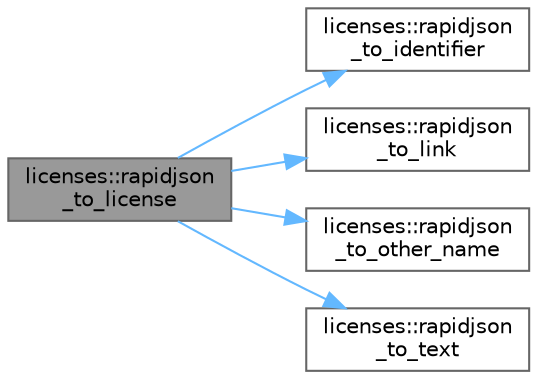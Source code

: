digraph "licenses::rapidjson_to_license"
{
 // LATEX_PDF_SIZE
  bgcolor="transparent";
  edge [fontname=Helvetica,fontsize=10,labelfontname=Helvetica,labelfontsize=10];
  node [fontname=Helvetica,fontsize=10,shape=box,height=0.2,width=0.4];
  rankdir="LR";
  Node1 [id="Node000001",label="licenses::rapidjson\l_to_license",height=0.2,width=0.4,color="gray40", fillcolor="grey60", style="filled", fontcolor="black",tooltip=" "];
  Node1 -> Node2 [id="edge1_Node000001_Node000002",color="steelblue1",style="solid",tooltip=" "];
  Node2 [id="Node000002",label="licenses::rapidjson\l_to_identifier",height=0.2,width=0.4,color="grey40", fillcolor="white", style="filled",URL="$namespacelicenses.html#af252415f59d22665dcb996119e7733c9",tooltip=" "];
  Node1 -> Node3 [id="edge2_Node000001_Node000003",color="steelblue1",style="solid",tooltip=" "];
  Node3 [id="Node000003",label="licenses::rapidjson\l_to_link",height=0.2,width=0.4,color="grey40", fillcolor="white", style="filled",URL="$namespacelicenses.html#a958a493f39def02b9ec66f93bb0dc59b",tooltip=" "];
  Node1 -> Node4 [id="edge3_Node000001_Node000004",color="steelblue1",style="solid",tooltip=" "];
  Node4 [id="Node000004",label="licenses::rapidjson\l_to_other_name",height=0.2,width=0.4,color="grey40", fillcolor="white", style="filled",URL="$namespacelicenses.html#a9d61550cdcb98890eb5154d4bb59ec9c",tooltip=" "];
  Node1 -> Node5 [id="edge4_Node000001_Node000005",color="steelblue1",style="solid",tooltip=" "];
  Node5 [id="Node000005",label="licenses::rapidjson\l_to_text",height=0.2,width=0.4,color="grey40", fillcolor="white", style="filled",URL="$namespacelicenses.html#ac8b1cd7ca521ccf9e94d9052fad95ce8",tooltip=" "];
}
